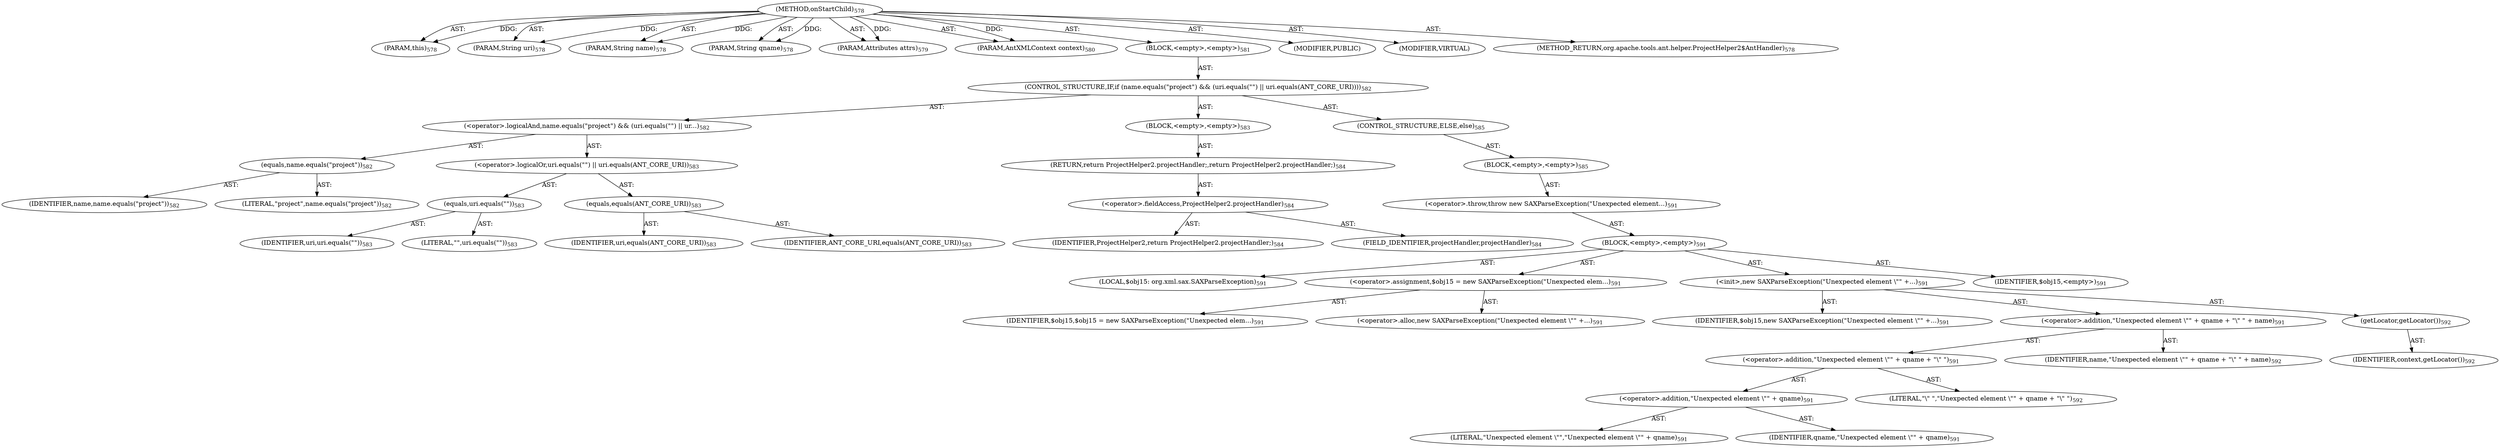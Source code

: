 digraph "onStartChild" {  
"111669149715" [label = <(METHOD,onStartChild)<SUB>578</SUB>> ]
"115964117058" [label = <(PARAM,this)<SUB>578</SUB>> ]
"115964117059" [label = <(PARAM,String uri)<SUB>578</SUB>> ]
"115964117060" [label = <(PARAM,String name)<SUB>578</SUB>> ]
"115964117061" [label = <(PARAM,String qname)<SUB>578</SUB>> ]
"115964117062" [label = <(PARAM,Attributes attrs)<SUB>579</SUB>> ]
"115964117063" [label = <(PARAM,AntXMLContext context)<SUB>580</SUB>> ]
"25769803843" [label = <(BLOCK,&lt;empty&gt;,&lt;empty&gt;)<SUB>581</SUB>> ]
"47244640289" [label = <(CONTROL_STRUCTURE,IF,if (name.equals(&quot;project&quot;) &amp;&amp; (uri.equals(&quot;&quot;) || uri.equals(ANT_CORE_URI))))<SUB>582</SUB>> ]
"30064771366" [label = <(&lt;operator&gt;.logicalAnd,name.equals(&quot;project&quot;) &amp;&amp; (uri.equals(&quot;&quot;) || ur...)<SUB>582</SUB>> ]
"30064771367" [label = <(equals,name.equals(&quot;project&quot;))<SUB>582</SUB>> ]
"68719477012" [label = <(IDENTIFIER,name,name.equals(&quot;project&quot;))<SUB>582</SUB>> ]
"90194313258" [label = <(LITERAL,&quot;project&quot;,name.equals(&quot;project&quot;))<SUB>582</SUB>> ]
"30064771368" [label = <(&lt;operator&gt;.logicalOr,uri.equals(&quot;&quot;) || uri.equals(ANT_CORE_URI))<SUB>583</SUB>> ]
"30064771369" [label = <(equals,uri.equals(&quot;&quot;))<SUB>583</SUB>> ]
"68719477013" [label = <(IDENTIFIER,uri,uri.equals(&quot;&quot;))<SUB>583</SUB>> ]
"90194313259" [label = <(LITERAL,&quot;&quot;,uri.equals(&quot;&quot;))<SUB>583</SUB>> ]
"30064771370" [label = <(equals,equals(ANT_CORE_URI))<SUB>583</SUB>> ]
"68719477014" [label = <(IDENTIFIER,uri,equals(ANT_CORE_URI))<SUB>583</SUB>> ]
"68719477015" [label = <(IDENTIFIER,ANT_CORE_URI,equals(ANT_CORE_URI))<SUB>583</SUB>> ]
"25769803844" [label = <(BLOCK,&lt;empty&gt;,&lt;empty&gt;)<SUB>583</SUB>> ]
"146028888068" [label = <(RETURN,return ProjectHelper2.projectHandler;,return ProjectHelper2.projectHandler;)<SUB>584</SUB>> ]
"30064771371" [label = <(&lt;operator&gt;.fieldAccess,ProjectHelper2.projectHandler)<SUB>584</SUB>> ]
"68719477016" [label = <(IDENTIFIER,ProjectHelper2,return ProjectHelper2.projectHandler;)<SUB>584</SUB>> ]
"55834574892" [label = <(FIELD_IDENTIFIER,projectHandler,projectHandler)<SUB>584</SUB>> ]
"47244640290" [label = <(CONTROL_STRUCTURE,ELSE,else)<SUB>585</SUB>> ]
"25769803845" [label = <(BLOCK,&lt;empty&gt;,&lt;empty&gt;)<SUB>585</SUB>> ]
"30064771372" [label = <(&lt;operator&gt;.throw,throw new SAXParseException(&quot;Unexpected element...)<SUB>591</SUB>> ]
"25769803846" [label = <(BLOCK,&lt;empty&gt;,&lt;empty&gt;)<SUB>591</SUB>> ]
"94489280552" [label = <(LOCAL,$obj15: org.xml.sax.SAXParseException)<SUB>591</SUB>> ]
"30064771373" [label = <(&lt;operator&gt;.assignment,$obj15 = new SAXParseException(&quot;Unexpected elem...)<SUB>591</SUB>> ]
"68719477017" [label = <(IDENTIFIER,$obj15,$obj15 = new SAXParseException(&quot;Unexpected elem...)<SUB>591</SUB>> ]
"30064771374" [label = <(&lt;operator&gt;.alloc,new SAXParseException(&quot;Unexpected element \&quot;&quot; +...)<SUB>591</SUB>> ]
"30064771375" [label = <(&lt;init&gt;,new SAXParseException(&quot;Unexpected element \&quot;&quot; +...)<SUB>591</SUB>> ]
"68719477018" [label = <(IDENTIFIER,$obj15,new SAXParseException(&quot;Unexpected element \&quot;&quot; +...)<SUB>591</SUB>> ]
"30064771376" [label = <(&lt;operator&gt;.addition,&quot;Unexpected element \&quot;&quot; + qname + &quot;\&quot; &quot; + name)<SUB>591</SUB>> ]
"30064771377" [label = <(&lt;operator&gt;.addition,&quot;Unexpected element \&quot;&quot; + qname + &quot;\&quot; &quot;)<SUB>591</SUB>> ]
"30064771378" [label = <(&lt;operator&gt;.addition,&quot;Unexpected element \&quot;&quot; + qname)<SUB>591</SUB>> ]
"90194313260" [label = <(LITERAL,&quot;Unexpected element \&quot;&quot;,&quot;Unexpected element \&quot;&quot; + qname)<SUB>591</SUB>> ]
"68719477019" [label = <(IDENTIFIER,qname,&quot;Unexpected element \&quot;&quot; + qname)<SUB>591</SUB>> ]
"90194313261" [label = <(LITERAL,&quot;\&quot; &quot;,&quot;Unexpected element \&quot;&quot; + qname + &quot;\&quot; &quot;)<SUB>592</SUB>> ]
"68719477020" [label = <(IDENTIFIER,name,&quot;Unexpected element \&quot;&quot; + qname + &quot;\&quot; &quot; + name)<SUB>592</SUB>> ]
"30064771379" [label = <(getLocator,getLocator())<SUB>592</SUB>> ]
"68719477021" [label = <(IDENTIFIER,context,getLocator())<SUB>592</SUB>> ]
"68719477022" [label = <(IDENTIFIER,$obj15,&lt;empty&gt;)<SUB>591</SUB>> ]
"133143986229" [label = <(MODIFIER,PUBLIC)> ]
"133143986230" [label = <(MODIFIER,VIRTUAL)> ]
"128849018899" [label = <(METHOD_RETURN,org.apache.tools.ant.helper.ProjectHelper2$AntHandler)<SUB>578</SUB>> ]
  "111669149715" -> "115964117058"  [ label = "AST: "] 
  "111669149715" -> "115964117059"  [ label = "AST: "] 
  "111669149715" -> "115964117060"  [ label = "AST: "] 
  "111669149715" -> "115964117061"  [ label = "AST: "] 
  "111669149715" -> "115964117062"  [ label = "AST: "] 
  "111669149715" -> "115964117063"  [ label = "AST: "] 
  "111669149715" -> "25769803843"  [ label = "AST: "] 
  "111669149715" -> "133143986229"  [ label = "AST: "] 
  "111669149715" -> "133143986230"  [ label = "AST: "] 
  "111669149715" -> "128849018899"  [ label = "AST: "] 
  "25769803843" -> "47244640289"  [ label = "AST: "] 
  "47244640289" -> "30064771366"  [ label = "AST: "] 
  "47244640289" -> "25769803844"  [ label = "AST: "] 
  "47244640289" -> "47244640290"  [ label = "AST: "] 
  "30064771366" -> "30064771367"  [ label = "AST: "] 
  "30064771366" -> "30064771368"  [ label = "AST: "] 
  "30064771367" -> "68719477012"  [ label = "AST: "] 
  "30064771367" -> "90194313258"  [ label = "AST: "] 
  "30064771368" -> "30064771369"  [ label = "AST: "] 
  "30064771368" -> "30064771370"  [ label = "AST: "] 
  "30064771369" -> "68719477013"  [ label = "AST: "] 
  "30064771369" -> "90194313259"  [ label = "AST: "] 
  "30064771370" -> "68719477014"  [ label = "AST: "] 
  "30064771370" -> "68719477015"  [ label = "AST: "] 
  "25769803844" -> "146028888068"  [ label = "AST: "] 
  "146028888068" -> "30064771371"  [ label = "AST: "] 
  "30064771371" -> "68719477016"  [ label = "AST: "] 
  "30064771371" -> "55834574892"  [ label = "AST: "] 
  "47244640290" -> "25769803845"  [ label = "AST: "] 
  "25769803845" -> "30064771372"  [ label = "AST: "] 
  "30064771372" -> "25769803846"  [ label = "AST: "] 
  "25769803846" -> "94489280552"  [ label = "AST: "] 
  "25769803846" -> "30064771373"  [ label = "AST: "] 
  "25769803846" -> "30064771375"  [ label = "AST: "] 
  "25769803846" -> "68719477022"  [ label = "AST: "] 
  "30064771373" -> "68719477017"  [ label = "AST: "] 
  "30064771373" -> "30064771374"  [ label = "AST: "] 
  "30064771375" -> "68719477018"  [ label = "AST: "] 
  "30064771375" -> "30064771376"  [ label = "AST: "] 
  "30064771375" -> "30064771379"  [ label = "AST: "] 
  "30064771376" -> "30064771377"  [ label = "AST: "] 
  "30064771376" -> "68719477020"  [ label = "AST: "] 
  "30064771377" -> "30064771378"  [ label = "AST: "] 
  "30064771377" -> "90194313261"  [ label = "AST: "] 
  "30064771378" -> "90194313260"  [ label = "AST: "] 
  "30064771378" -> "68719477019"  [ label = "AST: "] 
  "30064771379" -> "68719477021"  [ label = "AST: "] 
  "111669149715" -> "115964117058"  [ label = "DDG: "] 
  "111669149715" -> "115964117059"  [ label = "DDG: "] 
  "111669149715" -> "115964117060"  [ label = "DDG: "] 
  "111669149715" -> "115964117061"  [ label = "DDG: "] 
  "111669149715" -> "115964117062"  [ label = "DDG: "] 
  "111669149715" -> "115964117063"  [ label = "DDG: "] 
}
